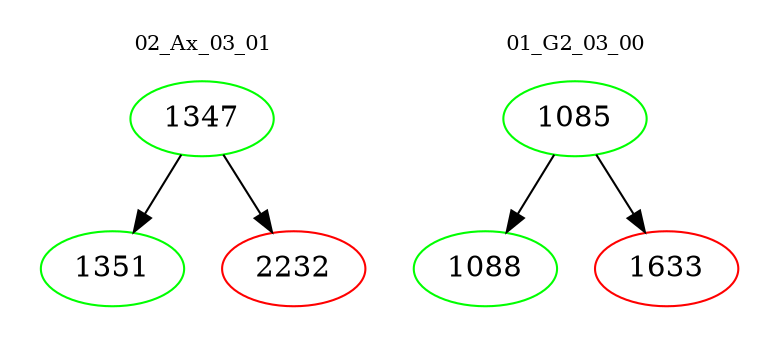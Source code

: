 digraph{
subgraph cluster_0 {
color = white
label = "02_Ax_03_01";
fontsize=10;
T0_1347 [label="1347", color="green"]
T0_1347 -> T0_1351 [color="black"]
T0_1351 [label="1351", color="green"]
T0_1347 -> T0_2232 [color="black"]
T0_2232 [label="2232", color="red"]
}
subgraph cluster_1 {
color = white
label = "01_G2_03_00";
fontsize=10;
T1_1085 [label="1085", color="green"]
T1_1085 -> T1_1088 [color="black"]
T1_1088 [label="1088", color="green"]
T1_1085 -> T1_1633 [color="black"]
T1_1633 [label="1633", color="red"]
}
}
